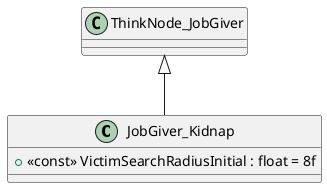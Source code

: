 @startuml
class JobGiver_Kidnap {
    + <<const>> VictimSearchRadiusInitial : float = 8f
}
ThinkNode_JobGiver <|-- JobGiver_Kidnap
@enduml
